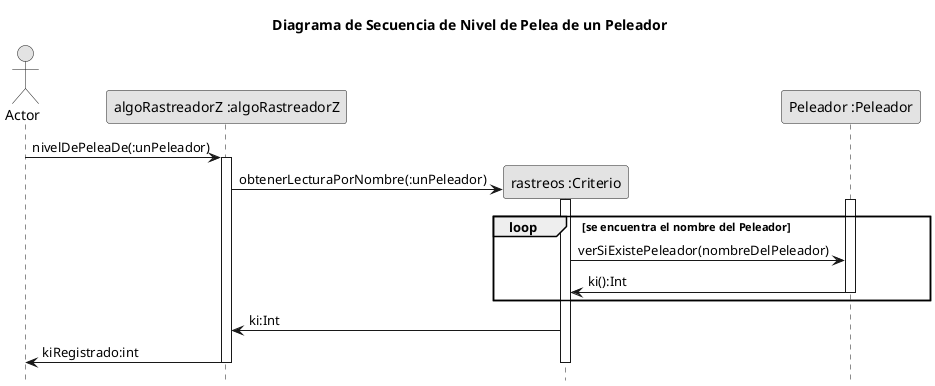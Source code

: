 @startuml
title Diagrama de Secuencia de Nivel de Pelea de un Peleador

skinparam monochrome true
hide footbox
Actor Actor
participant "algoRastreadorZ :algoRastreadorZ" as algoRastreadorz
participant "rastreos :Criterio" as rastreos
participant "Peleador :Peleador" as Peleador

Actor -> algoRastreadorz: nivelDePeleaDe(:unPeleador)

activate algoRastreadorz
    create rastreos
    algoRastreadorz -> rastreos: obtenerLecturaPorNombre(:unPeleador)
    activate rastreos
        loop se encuentra el nombre del Peleador
        activate Peleador
        rastreos -> Peleador: verSiExistePeleador(nombreDelPeleador)        
        Peleador -> rastreos: ki():Int
        deactivate Peleador
        end
         algoRastreadorz <- rastreos: ki:Int
    Actor <- algoRastreadorz: kiRegistrado:int
    deactivate rastreos
deactivate algoRastreadorz

@enduml
